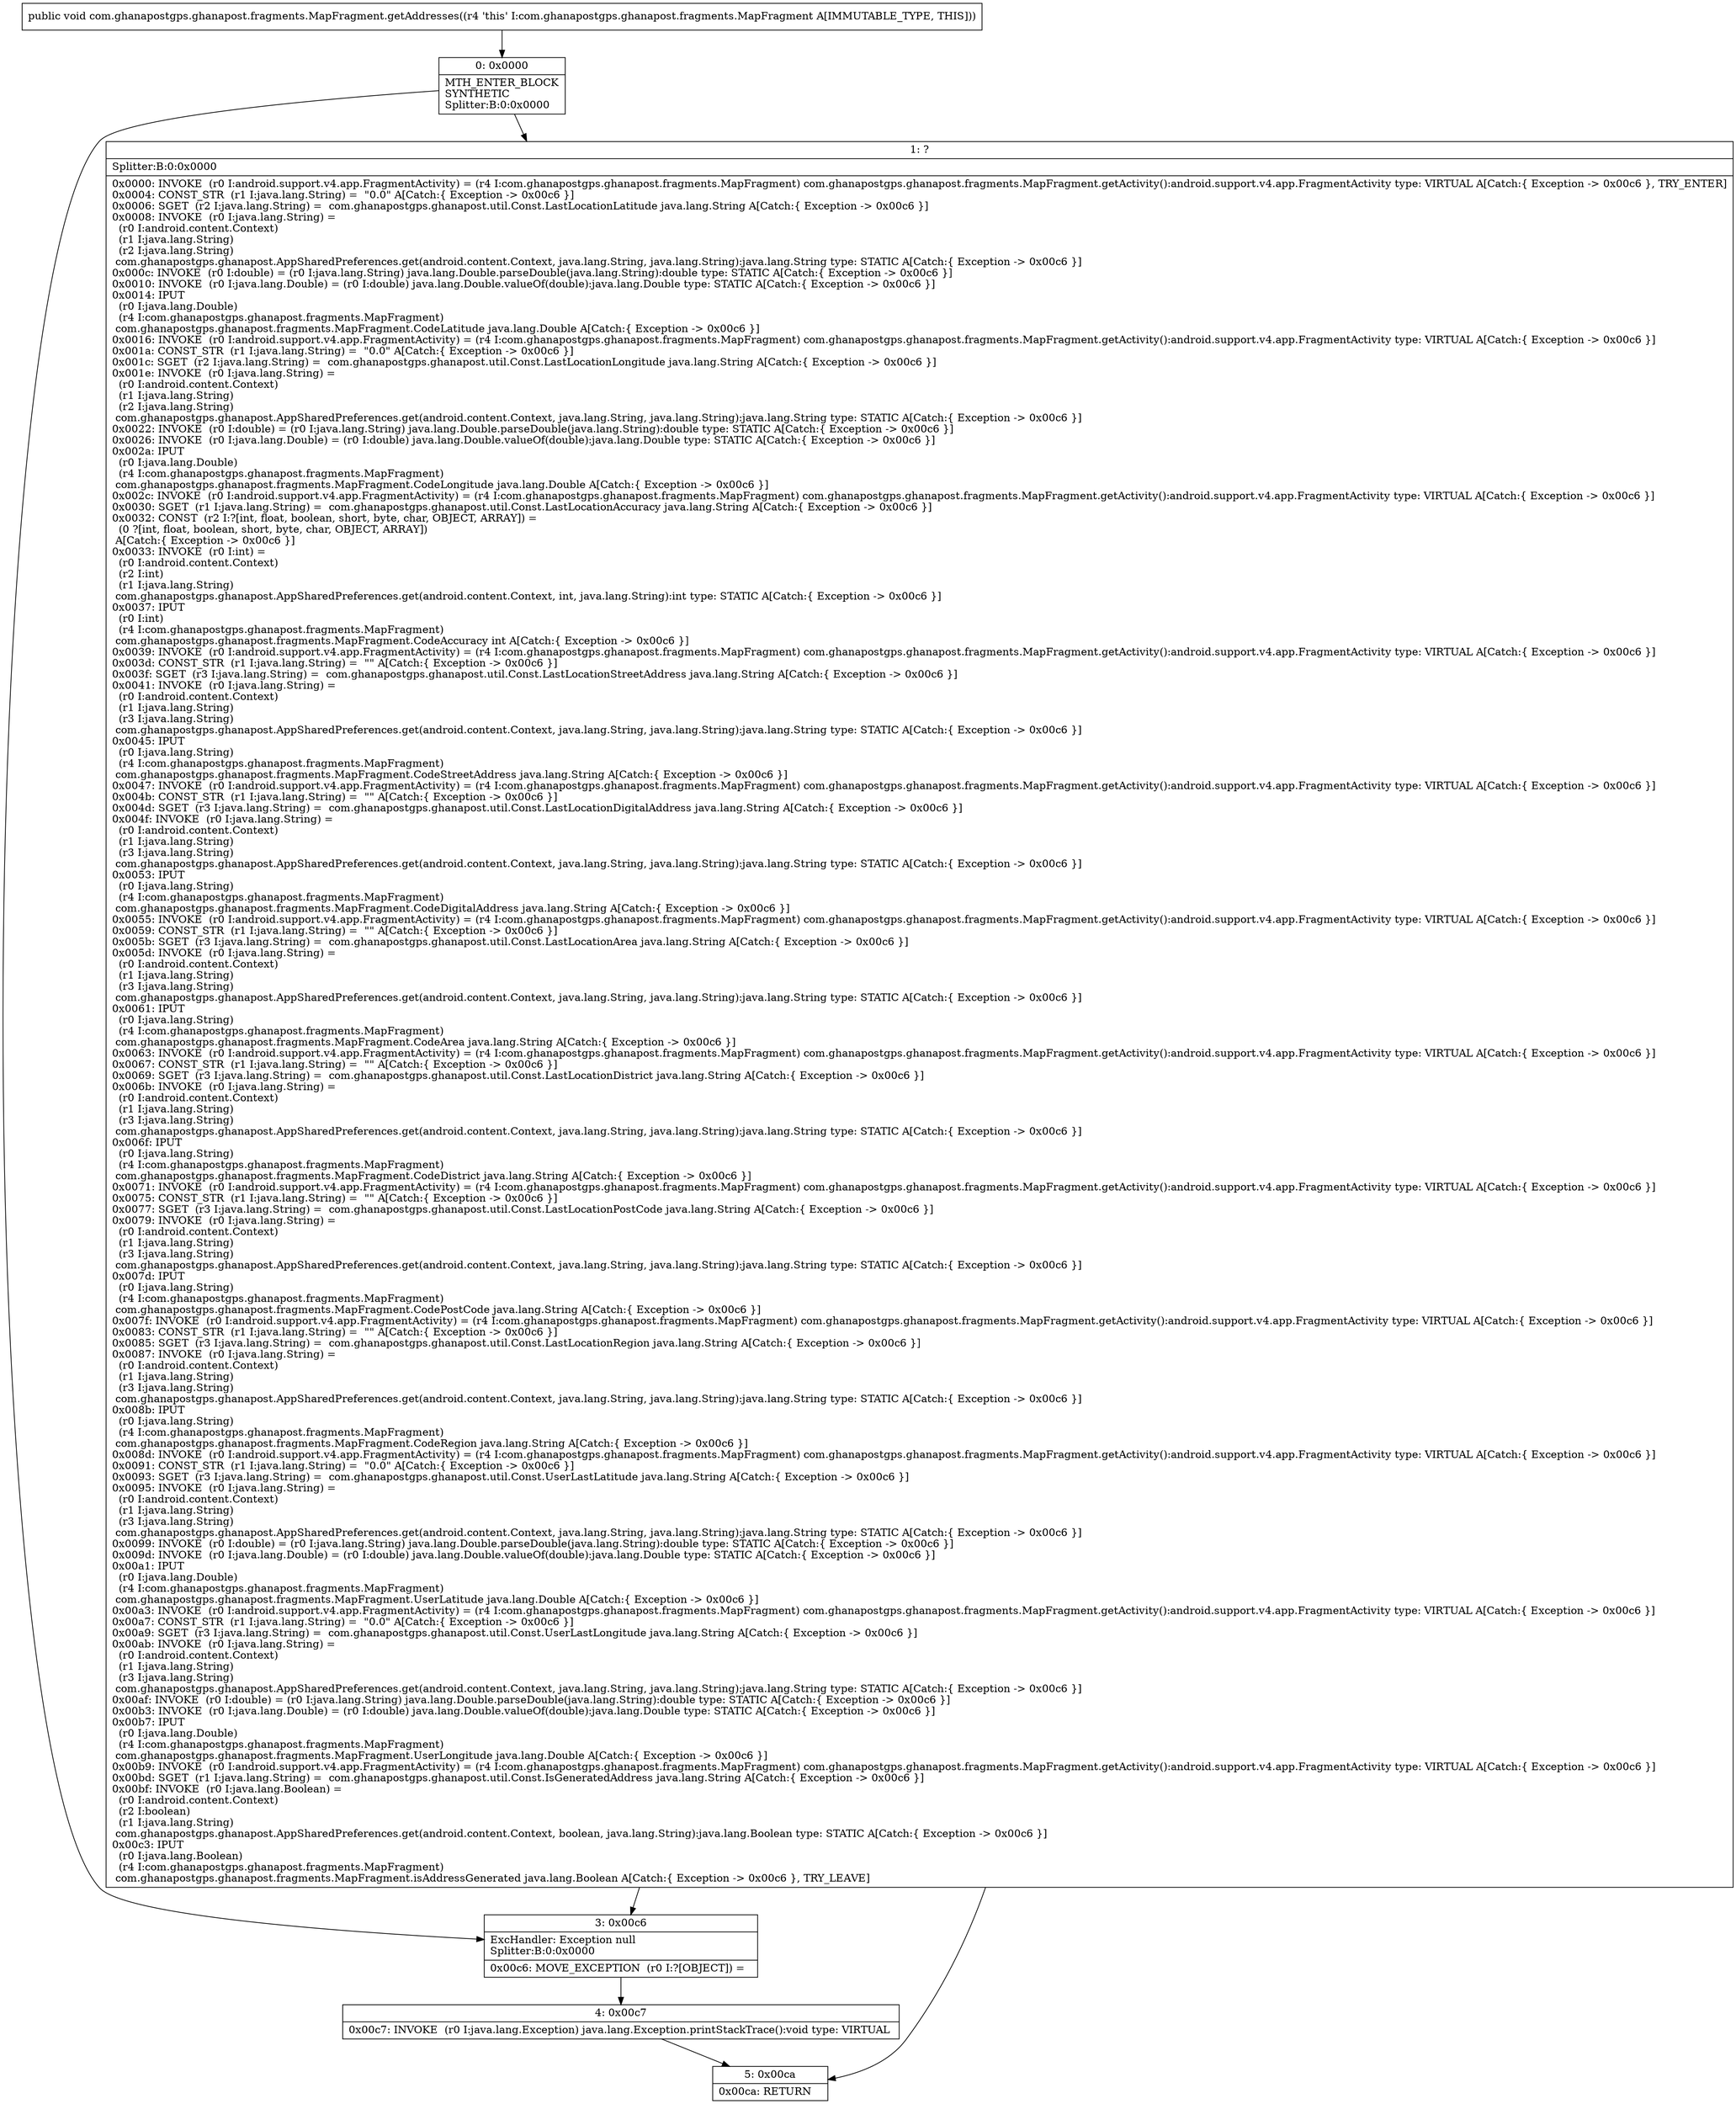 digraph "CFG forcom.ghanapostgps.ghanapost.fragments.MapFragment.getAddresses()V" {
Node_0 [shape=record,label="{0\:\ 0x0000|MTH_ENTER_BLOCK\lSYNTHETIC\lSplitter:B:0:0x0000\l}"];
Node_1 [shape=record,label="{1\:\ ?|Splitter:B:0:0x0000\l|0x0000: INVOKE  (r0 I:android.support.v4.app.FragmentActivity) = (r4 I:com.ghanapostgps.ghanapost.fragments.MapFragment) com.ghanapostgps.ghanapost.fragments.MapFragment.getActivity():android.support.v4.app.FragmentActivity type: VIRTUAL A[Catch:\{ Exception \-\> 0x00c6 \}, TRY_ENTER]\l0x0004: CONST_STR  (r1 I:java.lang.String) =  \"0.0\" A[Catch:\{ Exception \-\> 0x00c6 \}]\l0x0006: SGET  (r2 I:java.lang.String) =  com.ghanapostgps.ghanapost.util.Const.LastLocationLatitude java.lang.String A[Catch:\{ Exception \-\> 0x00c6 \}]\l0x0008: INVOKE  (r0 I:java.lang.String) = \l  (r0 I:android.content.Context)\l  (r1 I:java.lang.String)\l  (r2 I:java.lang.String)\l com.ghanapostgps.ghanapost.AppSharedPreferences.get(android.content.Context, java.lang.String, java.lang.String):java.lang.String type: STATIC A[Catch:\{ Exception \-\> 0x00c6 \}]\l0x000c: INVOKE  (r0 I:double) = (r0 I:java.lang.String) java.lang.Double.parseDouble(java.lang.String):double type: STATIC A[Catch:\{ Exception \-\> 0x00c6 \}]\l0x0010: INVOKE  (r0 I:java.lang.Double) = (r0 I:double) java.lang.Double.valueOf(double):java.lang.Double type: STATIC A[Catch:\{ Exception \-\> 0x00c6 \}]\l0x0014: IPUT  \l  (r0 I:java.lang.Double)\l  (r4 I:com.ghanapostgps.ghanapost.fragments.MapFragment)\l com.ghanapostgps.ghanapost.fragments.MapFragment.CodeLatitude java.lang.Double A[Catch:\{ Exception \-\> 0x00c6 \}]\l0x0016: INVOKE  (r0 I:android.support.v4.app.FragmentActivity) = (r4 I:com.ghanapostgps.ghanapost.fragments.MapFragment) com.ghanapostgps.ghanapost.fragments.MapFragment.getActivity():android.support.v4.app.FragmentActivity type: VIRTUAL A[Catch:\{ Exception \-\> 0x00c6 \}]\l0x001a: CONST_STR  (r1 I:java.lang.String) =  \"0.0\" A[Catch:\{ Exception \-\> 0x00c6 \}]\l0x001c: SGET  (r2 I:java.lang.String) =  com.ghanapostgps.ghanapost.util.Const.LastLocationLongitude java.lang.String A[Catch:\{ Exception \-\> 0x00c6 \}]\l0x001e: INVOKE  (r0 I:java.lang.String) = \l  (r0 I:android.content.Context)\l  (r1 I:java.lang.String)\l  (r2 I:java.lang.String)\l com.ghanapostgps.ghanapost.AppSharedPreferences.get(android.content.Context, java.lang.String, java.lang.String):java.lang.String type: STATIC A[Catch:\{ Exception \-\> 0x00c6 \}]\l0x0022: INVOKE  (r0 I:double) = (r0 I:java.lang.String) java.lang.Double.parseDouble(java.lang.String):double type: STATIC A[Catch:\{ Exception \-\> 0x00c6 \}]\l0x0026: INVOKE  (r0 I:java.lang.Double) = (r0 I:double) java.lang.Double.valueOf(double):java.lang.Double type: STATIC A[Catch:\{ Exception \-\> 0x00c6 \}]\l0x002a: IPUT  \l  (r0 I:java.lang.Double)\l  (r4 I:com.ghanapostgps.ghanapost.fragments.MapFragment)\l com.ghanapostgps.ghanapost.fragments.MapFragment.CodeLongitude java.lang.Double A[Catch:\{ Exception \-\> 0x00c6 \}]\l0x002c: INVOKE  (r0 I:android.support.v4.app.FragmentActivity) = (r4 I:com.ghanapostgps.ghanapost.fragments.MapFragment) com.ghanapostgps.ghanapost.fragments.MapFragment.getActivity():android.support.v4.app.FragmentActivity type: VIRTUAL A[Catch:\{ Exception \-\> 0x00c6 \}]\l0x0030: SGET  (r1 I:java.lang.String) =  com.ghanapostgps.ghanapost.util.Const.LastLocationAccuracy java.lang.String A[Catch:\{ Exception \-\> 0x00c6 \}]\l0x0032: CONST  (r2 I:?[int, float, boolean, short, byte, char, OBJECT, ARRAY]) = \l  (0 ?[int, float, boolean, short, byte, char, OBJECT, ARRAY])\l A[Catch:\{ Exception \-\> 0x00c6 \}]\l0x0033: INVOKE  (r0 I:int) = \l  (r0 I:android.content.Context)\l  (r2 I:int)\l  (r1 I:java.lang.String)\l com.ghanapostgps.ghanapost.AppSharedPreferences.get(android.content.Context, int, java.lang.String):int type: STATIC A[Catch:\{ Exception \-\> 0x00c6 \}]\l0x0037: IPUT  \l  (r0 I:int)\l  (r4 I:com.ghanapostgps.ghanapost.fragments.MapFragment)\l com.ghanapostgps.ghanapost.fragments.MapFragment.CodeAccuracy int A[Catch:\{ Exception \-\> 0x00c6 \}]\l0x0039: INVOKE  (r0 I:android.support.v4.app.FragmentActivity) = (r4 I:com.ghanapostgps.ghanapost.fragments.MapFragment) com.ghanapostgps.ghanapost.fragments.MapFragment.getActivity():android.support.v4.app.FragmentActivity type: VIRTUAL A[Catch:\{ Exception \-\> 0x00c6 \}]\l0x003d: CONST_STR  (r1 I:java.lang.String) =  \"\" A[Catch:\{ Exception \-\> 0x00c6 \}]\l0x003f: SGET  (r3 I:java.lang.String) =  com.ghanapostgps.ghanapost.util.Const.LastLocationStreetAddress java.lang.String A[Catch:\{ Exception \-\> 0x00c6 \}]\l0x0041: INVOKE  (r0 I:java.lang.String) = \l  (r0 I:android.content.Context)\l  (r1 I:java.lang.String)\l  (r3 I:java.lang.String)\l com.ghanapostgps.ghanapost.AppSharedPreferences.get(android.content.Context, java.lang.String, java.lang.String):java.lang.String type: STATIC A[Catch:\{ Exception \-\> 0x00c6 \}]\l0x0045: IPUT  \l  (r0 I:java.lang.String)\l  (r4 I:com.ghanapostgps.ghanapost.fragments.MapFragment)\l com.ghanapostgps.ghanapost.fragments.MapFragment.CodeStreetAddress java.lang.String A[Catch:\{ Exception \-\> 0x00c6 \}]\l0x0047: INVOKE  (r0 I:android.support.v4.app.FragmentActivity) = (r4 I:com.ghanapostgps.ghanapost.fragments.MapFragment) com.ghanapostgps.ghanapost.fragments.MapFragment.getActivity():android.support.v4.app.FragmentActivity type: VIRTUAL A[Catch:\{ Exception \-\> 0x00c6 \}]\l0x004b: CONST_STR  (r1 I:java.lang.String) =  \"\" A[Catch:\{ Exception \-\> 0x00c6 \}]\l0x004d: SGET  (r3 I:java.lang.String) =  com.ghanapostgps.ghanapost.util.Const.LastLocationDigitalAddress java.lang.String A[Catch:\{ Exception \-\> 0x00c6 \}]\l0x004f: INVOKE  (r0 I:java.lang.String) = \l  (r0 I:android.content.Context)\l  (r1 I:java.lang.String)\l  (r3 I:java.lang.String)\l com.ghanapostgps.ghanapost.AppSharedPreferences.get(android.content.Context, java.lang.String, java.lang.String):java.lang.String type: STATIC A[Catch:\{ Exception \-\> 0x00c6 \}]\l0x0053: IPUT  \l  (r0 I:java.lang.String)\l  (r4 I:com.ghanapostgps.ghanapost.fragments.MapFragment)\l com.ghanapostgps.ghanapost.fragments.MapFragment.CodeDigitalAddress java.lang.String A[Catch:\{ Exception \-\> 0x00c6 \}]\l0x0055: INVOKE  (r0 I:android.support.v4.app.FragmentActivity) = (r4 I:com.ghanapostgps.ghanapost.fragments.MapFragment) com.ghanapostgps.ghanapost.fragments.MapFragment.getActivity():android.support.v4.app.FragmentActivity type: VIRTUAL A[Catch:\{ Exception \-\> 0x00c6 \}]\l0x0059: CONST_STR  (r1 I:java.lang.String) =  \"\" A[Catch:\{ Exception \-\> 0x00c6 \}]\l0x005b: SGET  (r3 I:java.lang.String) =  com.ghanapostgps.ghanapost.util.Const.LastLocationArea java.lang.String A[Catch:\{ Exception \-\> 0x00c6 \}]\l0x005d: INVOKE  (r0 I:java.lang.String) = \l  (r0 I:android.content.Context)\l  (r1 I:java.lang.String)\l  (r3 I:java.lang.String)\l com.ghanapostgps.ghanapost.AppSharedPreferences.get(android.content.Context, java.lang.String, java.lang.String):java.lang.String type: STATIC A[Catch:\{ Exception \-\> 0x00c6 \}]\l0x0061: IPUT  \l  (r0 I:java.lang.String)\l  (r4 I:com.ghanapostgps.ghanapost.fragments.MapFragment)\l com.ghanapostgps.ghanapost.fragments.MapFragment.CodeArea java.lang.String A[Catch:\{ Exception \-\> 0x00c6 \}]\l0x0063: INVOKE  (r0 I:android.support.v4.app.FragmentActivity) = (r4 I:com.ghanapostgps.ghanapost.fragments.MapFragment) com.ghanapostgps.ghanapost.fragments.MapFragment.getActivity():android.support.v4.app.FragmentActivity type: VIRTUAL A[Catch:\{ Exception \-\> 0x00c6 \}]\l0x0067: CONST_STR  (r1 I:java.lang.String) =  \"\" A[Catch:\{ Exception \-\> 0x00c6 \}]\l0x0069: SGET  (r3 I:java.lang.String) =  com.ghanapostgps.ghanapost.util.Const.LastLocationDistrict java.lang.String A[Catch:\{ Exception \-\> 0x00c6 \}]\l0x006b: INVOKE  (r0 I:java.lang.String) = \l  (r0 I:android.content.Context)\l  (r1 I:java.lang.String)\l  (r3 I:java.lang.String)\l com.ghanapostgps.ghanapost.AppSharedPreferences.get(android.content.Context, java.lang.String, java.lang.String):java.lang.String type: STATIC A[Catch:\{ Exception \-\> 0x00c6 \}]\l0x006f: IPUT  \l  (r0 I:java.lang.String)\l  (r4 I:com.ghanapostgps.ghanapost.fragments.MapFragment)\l com.ghanapostgps.ghanapost.fragments.MapFragment.CodeDistrict java.lang.String A[Catch:\{ Exception \-\> 0x00c6 \}]\l0x0071: INVOKE  (r0 I:android.support.v4.app.FragmentActivity) = (r4 I:com.ghanapostgps.ghanapost.fragments.MapFragment) com.ghanapostgps.ghanapost.fragments.MapFragment.getActivity():android.support.v4.app.FragmentActivity type: VIRTUAL A[Catch:\{ Exception \-\> 0x00c6 \}]\l0x0075: CONST_STR  (r1 I:java.lang.String) =  \"\" A[Catch:\{ Exception \-\> 0x00c6 \}]\l0x0077: SGET  (r3 I:java.lang.String) =  com.ghanapostgps.ghanapost.util.Const.LastLocationPostCode java.lang.String A[Catch:\{ Exception \-\> 0x00c6 \}]\l0x0079: INVOKE  (r0 I:java.lang.String) = \l  (r0 I:android.content.Context)\l  (r1 I:java.lang.String)\l  (r3 I:java.lang.String)\l com.ghanapostgps.ghanapost.AppSharedPreferences.get(android.content.Context, java.lang.String, java.lang.String):java.lang.String type: STATIC A[Catch:\{ Exception \-\> 0x00c6 \}]\l0x007d: IPUT  \l  (r0 I:java.lang.String)\l  (r4 I:com.ghanapostgps.ghanapost.fragments.MapFragment)\l com.ghanapostgps.ghanapost.fragments.MapFragment.CodePostCode java.lang.String A[Catch:\{ Exception \-\> 0x00c6 \}]\l0x007f: INVOKE  (r0 I:android.support.v4.app.FragmentActivity) = (r4 I:com.ghanapostgps.ghanapost.fragments.MapFragment) com.ghanapostgps.ghanapost.fragments.MapFragment.getActivity():android.support.v4.app.FragmentActivity type: VIRTUAL A[Catch:\{ Exception \-\> 0x00c6 \}]\l0x0083: CONST_STR  (r1 I:java.lang.String) =  \"\" A[Catch:\{ Exception \-\> 0x00c6 \}]\l0x0085: SGET  (r3 I:java.lang.String) =  com.ghanapostgps.ghanapost.util.Const.LastLocationRegion java.lang.String A[Catch:\{ Exception \-\> 0x00c6 \}]\l0x0087: INVOKE  (r0 I:java.lang.String) = \l  (r0 I:android.content.Context)\l  (r1 I:java.lang.String)\l  (r3 I:java.lang.String)\l com.ghanapostgps.ghanapost.AppSharedPreferences.get(android.content.Context, java.lang.String, java.lang.String):java.lang.String type: STATIC A[Catch:\{ Exception \-\> 0x00c6 \}]\l0x008b: IPUT  \l  (r0 I:java.lang.String)\l  (r4 I:com.ghanapostgps.ghanapost.fragments.MapFragment)\l com.ghanapostgps.ghanapost.fragments.MapFragment.CodeRegion java.lang.String A[Catch:\{ Exception \-\> 0x00c6 \}]\l0x008d: INVOKE  (r0 I:android.support.v4.app.FragmentActivity) = (r4 I:com.ghanapostgps.ghanapost.fragments.MapFragment) com.ghanapostgps.ghanapost.fragments.MapFragment.getActivity():android.support.v4.app.FragmentActivity type: VIRTUAL A[Catch:\{ Exception \-\> 0x00c6 \}]\l0x0091: CONST_STR  (r1 I:java.lang.String) =  \"0.0\" A[Catch:\{ Exception \-\> 0x00c6 \}]\l0x0093: SGET  (r3 I:java.lang.String) =  com.ghanapostgps.ghanapost.util.Const.UserLastLatitude java.lang.String A[Catch:\{ Exception \-\> 0x00c6 \}]\l0x0095: INVOKE  (r0 I:java.lang.String) = \l  (r0 I:android.content.Context)\l  (r1 I:java.lang.String)\l  (r3 I:java.lang.String)\l com.ghanapostgps.ghanapost.AppSharedPreferences.get(android.content.Context, java.lang.String, java.lang.String):java.lang.String type: STATIC A[Catch:\{ Exception \-\> 0x00c6 \}]\l0x0099: INVOKE  (r0 I:double) = (r0 I:java.lang.String) java.lang.Double.parseDouble(java.lang.String):double type: STATIC A[Catch:\{ Exception \-\> 0x00c6 \}]\l0x009d: INVOKE  (r0 I:java.lang.Double) = (r0 I:double) java.lang.Double.valueOf(double):java.lang.Double type: STATIC A[Catch:\{ Exception \-\> 0x00c6 \}]\l0x00a1: IPUT  \l  (r0 I:java.lang.Double)\l  (r4 I:com.ghanapostgps.ghanapost.fragments.MapFragment)\l com.ghanapostgps.ghanapost.fragments.MapFragment.UserLatitude java.lang.Double A[Catch:\{ Exception \-\> 0x00c6 \}]\l0x00a3: INVOKE  (r0 I:android.support.v4.app.FragmentActivity) = (r4 I:com.ghanapostgps.ghanapost.fragments.MapFragment) com.ghanapostgps.ghanapost.fragments.MapFragment.getActivity():android.support.v4.app.FragmentActivity type: VIRTUAL A[Catch:\{ Exception \-\> 0x00c6 \}]\l0x00a7: CONST_STR  (r1 I:java.lang.String) =  \"0.0\" A[Catch:\{ Exception \-\> 0x00c6 \}]\l0x00a9: SGET  (r3 I:java.lang.String) =  com.ghanapostgps.ghanapost.util.Const.UserLastLongitude java.lang.String A[Catch:\{ Exception \-\> 0x00c6 \}]\l0x00ab: INVOKE  (r0 I:java.lang.String) = \l  (r0 I:android.content.Context)\l  (r1 I:java.lang.String)\l  (r3 I:java.lang.String)\l com.ghanapostgps.ghanapost.AppSharedPreferences.get(android.content.Context, java.lang.String, java.lang.String):java.lang.String type: STATIC A[Catch:\{ Exception \-\> 0x00c6 \}]\l0x00af: INVOKE  (r0 I:double) = (r0 I:java.lang.String) java.lang.Double.parseDouble(java.lang.String):double type: STATIC A[Catch:\{ Exception \-\> 0x00c6 \}]\l0x00b3: INVOKE  (r0 I:java.lang.Double) = (r0 I:double) java.lang.Double.valueOf(double):java.lang.Double type: STATIC A[Catch:\{ Exception \-\> 0x00c6 \}]\l0x00b7: IPUT  \l  (r0 I:java.lang.Double)\l  (r4 I:com.ghanapostgps.ghanapost.fragments.MapFragment)\l com.ghanapostgps.ghanapost.fragments.MapFragment.UserLongitude java.lang.Double A[Catch:\{ Exception \-\> 0x00c6 \}]\l0x00b9: INVOKE  (r0 I:android.support.v4.app.FragmentActivity) = (r4 I:com.ghanapostgps.ghanapost.fragments.MapFragment) com.ghanapostgps.ghanapost.fragments.MapFragment.getActivity():android.support.v4.app.FragmentActivity type: VIRTUAL A[Catch:\{ Exception \-\> 0x00c6 \}]\l0x00bd: SGET  (r1 I:java.lang.String) =  com.ghanapostgps.ghanapost.util.Const.IsGeneratedAddress java.lang.String A[Catch:\{ Exception \-\> 0x00c6 \}]\l0x00bf: INVOKE  (r0 I:java.lang.Boolean) = \l  (r0 I:android.content.Context)\l  (r2 I:boolean)\l  (r1 I:java.lang.String)\l com.ghanapostgps.ghanapost.AppSharedPreferences.get(android.content.Context, boolean, java.lang.String):java.lang.Boolean type: STATIC A[Catch:\{ Exception \-\> 0x00c6 \}]\l0x00c3: IPUT  \l  (r0 I:java.lang.Boolean)\l  (r4 I:com.ghanapostgps.ghanapost.fragments.MapFragment)\l com.ghanapostgps.ghanapost.fragments.MapFragment.isAddressGenerated java.lang.Boolean A[Catch:\{ Exception \-\> 0x00c6 \}, TRY_LEAVE]\l}"];
Node_3 [shape=record,label="{3\:\ 0x00c6|ExcHandler: Exception null\lSplitter:B:0:0x0000\l|0x00c6: MOVE_EXCEPTION  (r0 I:?[OBJECT]) =  \l}"];
Node_4 [shape=record,label="{4\:\ 0x00c7|0x00c7: INVOKE  (r0 I:java.lang.Exception) java.lang.Exception.printStackTrace():void type: VIRTUAL \l}"];
Node_5 [shape=record,label="{5\:\ 0x00ca|0x00ca: RETURN   \l}"];
MethodNode[shape=record,label="{public void com.ghanapostgps.ghanapost.fragments.MapFragment.getAddresses((r4 'this' I:com.ghanapostgps.ghanapost.fragments.MapFragment A[IMMUTABLE_TYPE, THIS])) }"];
MethodNode -> Node_0;
Node_0 -> Node_1;
Node_0 -> Node_3;
Node_1 -> Node_3;
Node_1 -> Node_5;
Node_3 -> Node_4;
Node_4 -> Node_5;
}

